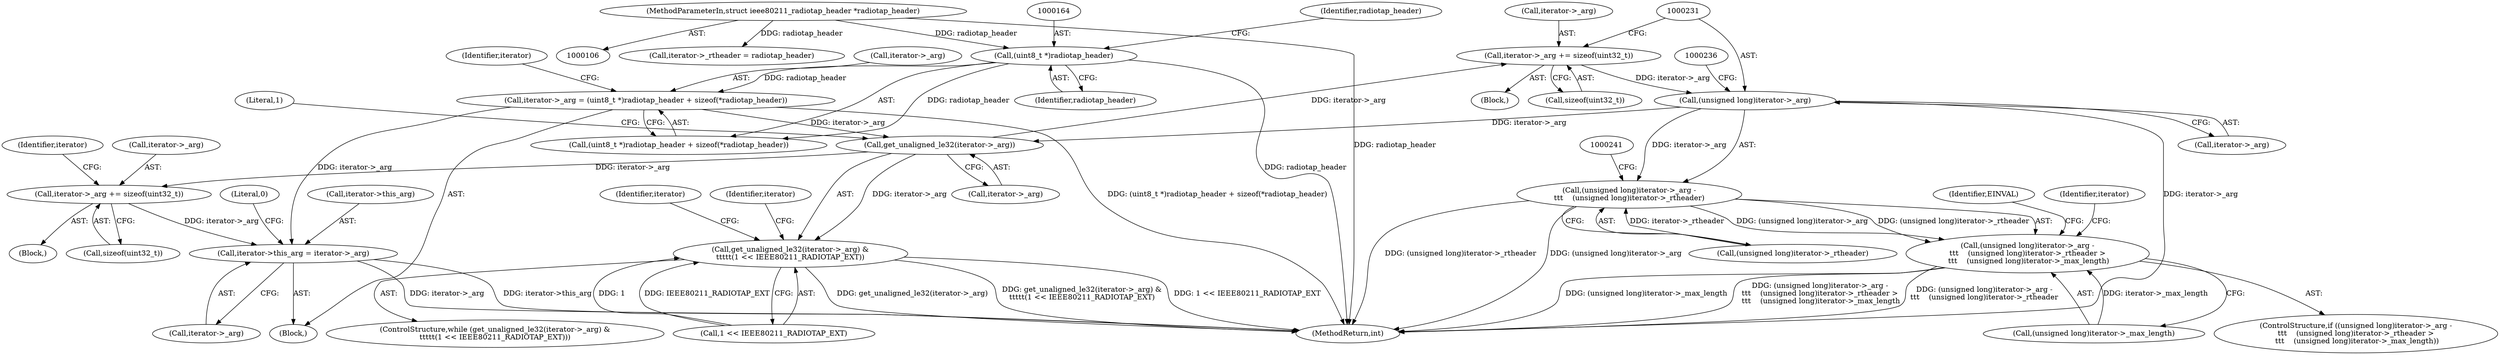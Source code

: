 digraph "0_linux_f5563318ff1bde15b10e736e97ffce13be08bc1a@API" {
"1000221" [label="(Call,iterator->_arg += sizeof(uint32_t))"];
"1000213" [label="(Call,get_unaligned_le32(iterator->_arg))"];
"1000158" [label="(Call,iterator->_arg = (uint8_t *)radiotap_header + sizeof(*radiotap_header))"];
"1000163" [label="(Call,(uint8_t *)radiotap_header)"];
"1000108" [label="(MethodParameterIn,struct ieee80211_radiotap_header *radiotap_header)"];
"1000230" [label="(Call,(unsigned long)iterator->_arg)"];
"1000221" [label="(Call,iterator->_arg += sizeof(uint32_t))"];
"1000212" [label="(Call,get_unaligned_le32(iterator->_arg) &\n\t\t\t\t\t(1 << IEEE80211_RADIOTAP_EXT))"];
"1000248" [label="(Call,iterator->_arg += sizeof(uint32_t))"];
"1000254" [label="(Call,iterator->this_arg = iterator->_arg)"];
"1000229" [label="(Call,(unsigned long)iterator->_arg -\n\t\t\t    (unsigned long)iterator->_rtheader)"];
"1000228" [label="(Call,(unsigned long)iterator->_arg -\n\t\t\t    (unsigned long)iterator->_rtheader >\n \t\t\t    (unsigned long)iterator->_max_length)"];
"1000227" [label="(ControlStructure,if ((unsigned long)iterator->_arg -\n\t\t\t    (unsigned long)iterator->_rtheader >\n \t\t\t    (unsigned long)iterator->_max_length))"];
"1000252" [label="(Call,sizeof(uint32_t))"];
"1000250" [label="(Identifier,iterator)"];
"1000214" [label="(Call,iterator->_arg)"];
"1000171" [label="(Identifier,iterator)"];
"1000258" [label="(Call,iterator->_arg)"];
"1000211" [label="(ControlStructure,while (get_unaligned_le32(iterator->_arg) &\n\t\t\t\t\t(1 << IEEE80211_RADIOTAP_EXT)))"];
"1000162" [label="(Call,(uint8_t *)radiotap_header + sizeof(*radiotap_header))"];
"1000213" [label="(Call,get_unaligned_le32(iterator->_arg))"];
"1000165" [label="(Identifier,radiotap_header)"];
"1000229" [label="(Call,(unsigned long)iterator->_arg -\n\t\t\t    (unsigned long)iterator->_rtheader)"];
"1000254" [label="(Call,iterator->this_arg = iterator->_arg)"];
"1000232" [label="(Call,iterator->_arg)"];
"1000212" [label="(Call,get_unaligned_le32(iterator->_arg) &\n\t\t\t\t\t(1 << IEEE80211_RADIOTAP_EXT))"];
"1000210" [label="(Block,)"];
"1000218" [label="(Literal,1)"];
"1000223" [label="(Identifier,iterator)"];
"1000228" [label="(Call,(unsigned long)iterator->_arg -\n\t\t\t    (unsigned long)iterator->_rtheader >\n \t\t\t    (unsigned long)iterator->_max_length)"];
"1000159" [label="(Call,iterator->_arg)"];
"1000163" [label="(Call,(uint8_t *)radiotap_header)"];
"1000255" [label="(Call,iterator->this_arg)"];
"1000262" [label="(Literal,0)"];
"1000249" [label="(Call,iterator->_arg)"];
"1000221" [label="(Call,iterator->_arg += sizeof(uint32_t))"];
"1000247" [label="(Identifier,EINVAL)"];
"1000263" [label="(MethodReturn,int)"];
"1000158" [label="(Call,iterator->_arg = (uint8_t *)radiotap_header + sizeof(*radiotap_header))"];
"1000220" [label="(Block,)"];
"1000222" [label="(Call,iterator->_arg)"];
"1000256" [label="(Identifier,iterator)"];
"1000111" [label="(Block,)"];
"1000225" [label="(Call,sizeof(uint32_t))"];
"1000230" [label="(Call,(unsigned long)iterator->_arg)"];
"1000240" [label="(Call,(unsigned long)iterator->_max_length)"];
"1000108" [label="(MethodParameterIn,struct ieee80211_radiotap_header *radiotap_header)"];
"1000215" [label="(Identifier,iterator)"];
"1000235" [label="(Call,(unsigned long)iterator->_rtheader)"];
"1000168" [label="(Identifier,radiotap_header)"];
"1000217" [label="(Call,1 << IEEE80211_RADIOTAP_EXT)"];
"1000248" [label="(Call,iterator->_arg += sizeof(uint32_t))"];
"1000130" [label="(Call,iterator->_rtheader = radiotap_header)"];
"1000221" -> "1000220"  [label="AST: "];
"1000221" -> "1000225"  [label="CFG: "];
"1000222" -> "1000221"  [label="AST: "];
"1000225" -> "1000221"  [label="AST: "];
"1000231" -> "1000221"  [label="CFG: "];
"1000213" -> "1000221"  [label="DDG: iterator->_arg"];
"1000221" -> "1000230"  [label="DDG: iterator->_arg"];
"1000213" -> "1000212"  [label="AST: "];
"1000213" -> "1000214"  [label="CFG: "];
"1000214" -> "1000213"  [label="AST: "];
"1000218" -> "1000213"  [label="CFG: "];
"1000213" -> "1000212"  [label="DDG: iterator->_arg"];
"1000158" -> "1000213"  [label="DDG: iterator->_arg"];
"1000230" -> "1000213"  [label="DDG: iterator->_arg"];
"1000213" -> "1000248"  [label="DDG: iterator->_arg"];
"1000158" -> "1000111"  [label="AST: "];
"1000158" -> "1000162"  [label="CFG: "];
"1000159" -> "1000158"  [label="AST: "];
"1000162" -> "1000158"  [label="AST: "];
"1000171" -> "1000158"  [label="CFG: "];
"1000158" -> "1000263"  [label="DDG: (uint8_t *)radiotap_header + sizeof(*radiotap_header)"];
"1000163" -> "1000158"  [label="DDG: radiotap_header"];
"1000158" -> "1000254"  [label="DDG: iterator->_arg"];
"1000163" -> "1000162"  [label="AST: "];
"1000163" -> "1000165"  [label="CFG: "];
"1000164" -> "1000163"  [label="AST: "];
"1000165" -> "1000163"  [label="AST: "];
"1000168" -> "1000163"  [label="CFG: "];
"1000163" -> "1000263"  [label="DDG: radiotap_header"];
"1000163" -> "1000162"  [label="DDG: radiotap_header"];
"1000108" -> "1000163"  [label="DDG: radiotap_header"];
"1000108" -> "1000106"  [label="AST: "];
"1000108" -> "1000263"  [label="DDG: radiotap_header"];
"1000108" -> "1000130"  [label="DDG: radiotap_header"];
"1000230" -> "1000229"  [label="AST: "];
"1000230" -> "1000232"  [label="CFG: "];
"1000231" -> "1000230"  [label="AST: "];
"1000232" -> "1000230"  [label="AST: "];
"1000236" -> "1000230"  [label="CFG: "];
"1000230" -> "1000263"  [label="DDG: iterator->_arg"];
"1000230" -> "1000229"  [label="DDG: iterator->_arg"];
"1000212" -> "1000211"  [label="AST: "];
"1000212" -> "1000217"  [label="CFG: "];
"1000217" -> "1000212"  [label="AST: "];
"1000223" -> "1000212"  [label="CFG: "];
"1000250" -> "1000212"  [label="CFG: "];
"1000212" -> "1000263"  [label="DDG: get_unaligned_le32(iterator->_arg) &\n\t\t\t\t\t(1 << IEEE80211_RADIOTAP_EXT)"];
"1000212" -> "1000263"  [label="DDG: 1 << IEEE80211_RADIOTAP_EXT"];
"1000212" -> "1000263"  [label="DDG: get_unaligned_le32(iterator->_arg)"];
"1000217" -> "1000212"  [label="DDG: 1"];
"1000217" -> "1000212"  [label="DDG: IEEE80211_RADIOTAP_EXT"];
"1000248" -> "1000210"  [label="AST: "];
"1000248" -> "1000252"  [label="CFG: "];
"1000249" -> "1000248"  [label="AST: "];
"1000252" -> "1000248"  [label="AST: "];
"1000256" -> "1000248"  [label="CFG: "];
"1000248" -> "1000254"  [label="DDG: iterator->_arg"];
"1000254" -> "1000111"  [label="AST: "];
"1000254" -> "1000258"  [label="CFG: "];
"1000255" -> "1000254"  [label="AST: "];
"1000258" -> "1000254"  [label="AST: "];
"1000262" -> "1000254"  [label="CFG: "];
"1000254" -> "1000263"  [label="DDG: iterator->this_arg"];
"1000254" -> "1000263"  [label="DDG: iterator->_arg"];
"1000229" -> "1000228"  [label="AST: "];
"1000229" -> "1000235"  [label="CFG: "];
"1000235" -> "1000229"  [label="AST: "];
"1000241" -> "1000229"  [label="CFG: "];
"1000229" -> "1000263"  [label="DDG: (unsigned long)iterator->_rtheader"];
"1000229" -> "1000263"  [label="DDG: (unsigned long)iterator->_arg"];
"1000229" -> "1000228"  [label="DDG: (unsigned long)iterator->_arg"];
"1000229" -> "1000228"  [label="DDG: (unsigned long)iterator->_rtheader"];
"1000235" -> "1000229"  [label="DDG: iterator->_rtheader"];
"1000228" -> "1000227"  [label="AST: "];
"1000228" -> "1000240"  [label="CFG: "];
"1000240" -> "1000228"  [label="AST: "];
"1000215" -> "1000228"  [label="CFG: "];
"1000247" -> "1000228"  [label="CFG: "];
"1000228" -> "1000263"  [label="DDG: (unsigned long)iterator->_max_length"];
"1000228" -> "1000263"  [label="DDG: (unsigned long)iterator->_arg -\n\t\t\t    (unsigned long)iterator->_rtheader >\n \t\t\t    (unsigned long)iterator->_max_length"];
"1000228" -> "1000263"  [label="DDG: (unsigned long)iterator->_arg -\n\t\t\t    (unsigned long)iterator->_rtheader"];
"1000240" -> "1000228"  [label="DDG: iterator->_max_length"];
}
